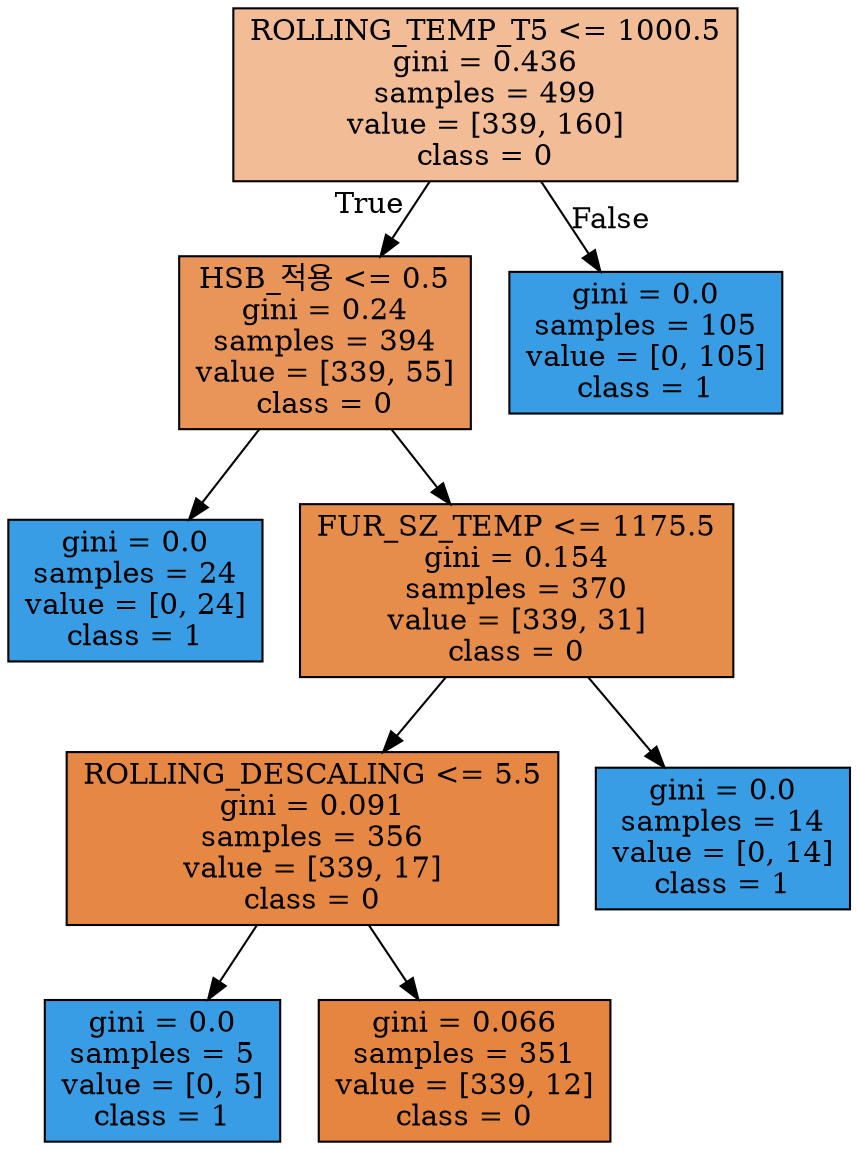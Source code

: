 digraph Tree {
node [shape=box, style="filled", color="black"] ;
0 [label="ROLLING_TEMP_T5 <= 1000.5\ngini = 0.436\nsamples = 499\nvalue = [339, 160]\nclass = 0", fillcolor="#f1bc96"] ;
1 [label="HSB_적용 <= 0.5\ngini = 0.24\nsamples = 394\nvalue = [339, 55]\nclass = 0", fillcolor="#e99559"] ;
0 -> 1 [labeldistance=2.5, labelangle=45, headlabel="True"] ;
2 [label="gini = 0.0\nsamples = 24\nvalue = [0, 24]\nclass = 1", fillcolor="#399de5"] ;
1 -> 2 ;
3 [label="FUR_SZ_TEMP <= 1175.5\ngini = 0.154\nsamples = 370\nvalue = [339, 31]\nclass = 0", fillcolor="#e78d4b"] ;
1 -> 3 ;
4 [label="ROLLING_DESCALING <= 5.5\ngini = 0.091\nsamples = 356\nvalue = [339, 17]\nclass = 0", fillcolor="#e68743"] ;
3 -> 4 ;
5 [label="gini = 0.0\nsamples = 5\nvalue = [0, 5]\nclass = 1", fillcolor="#399de5"] ;
4 -> 5 ;
6 [label="gini = 0.066\nsamples = 351\nvalue = [339, 12]\nclass = 0", fillcolor="#e68540"] ;
4 -> 6 ;
7 [label="gini = 0.0\nsamples = 14\nvalue = [0, 14]\nclass = 1", fillcolor="#399de5"] ;
3 -> 7 ;
8 [label="gini = 0.0\nsamples = 105\nvalue = [0, 105]\nclass = 1", fillcolor="#399de5"] ;
0 -> 8 [labeldistance=2.5, labelangle=-45, headlabel="False"] ;
}
